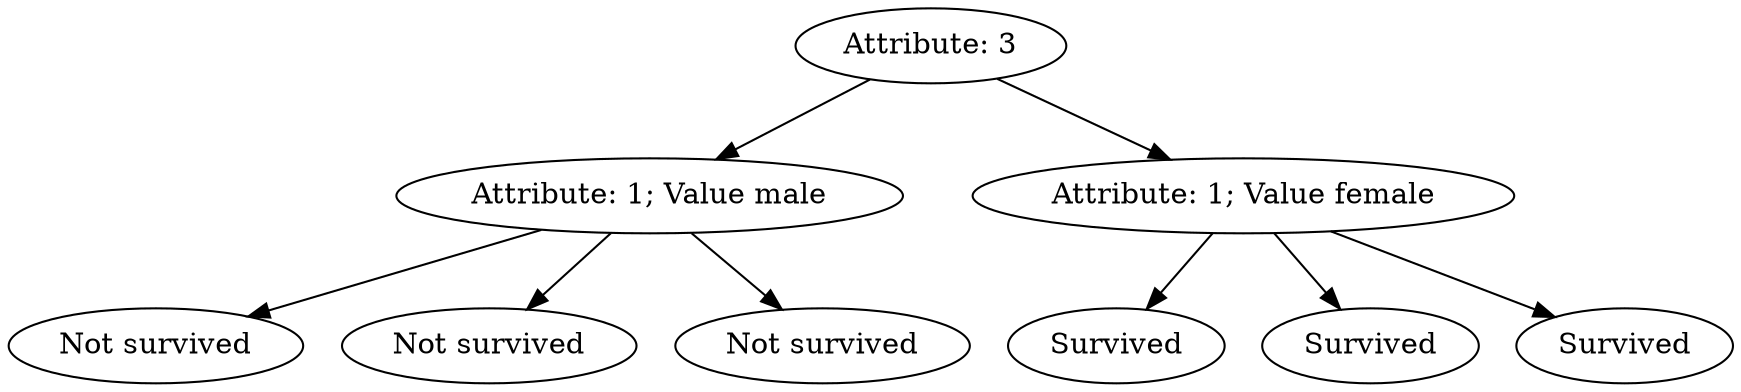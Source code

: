 digraph {
	30 [label="Attribute: 3"]
	"11male" [label="Attribute: 1; Value male"]
	30 -> "11male"
	"Value 012" [label="Not survived"]
	"11male" -> "Value 012"
	"Value 013" [label="Not survived"]
	"11male" -> "Value 013"
	"Value 014" [label="Not survived"]
	"11male" -> "Value 014"
	"12female" [label="Attribute: 1; Value female"]
	30 -> "12female"
	"Value 113" [label=Survived]
	"12female" -> "Value 113"
	"Value 114" [label=Survived]
	"12female" -> "Value 114"
	"Value 115" [label=Survived]
	"12female" -> "Value 115"
}
